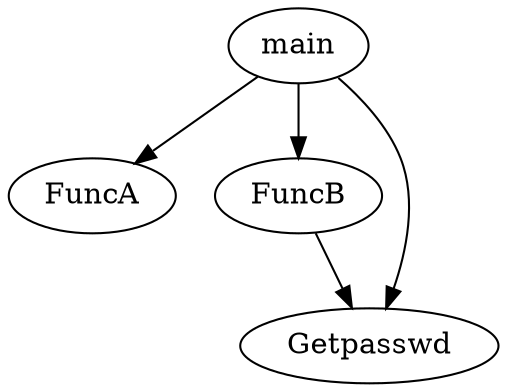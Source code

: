 digraph CallGraph {
"FuncA";
"FuncB";
"FuncB" -> "Getpasswd";
"main";
"main" -> "FuncA";
"main" -> "Getpasswd";
"main" -> "FuncB";
"Getpasswd";
}
